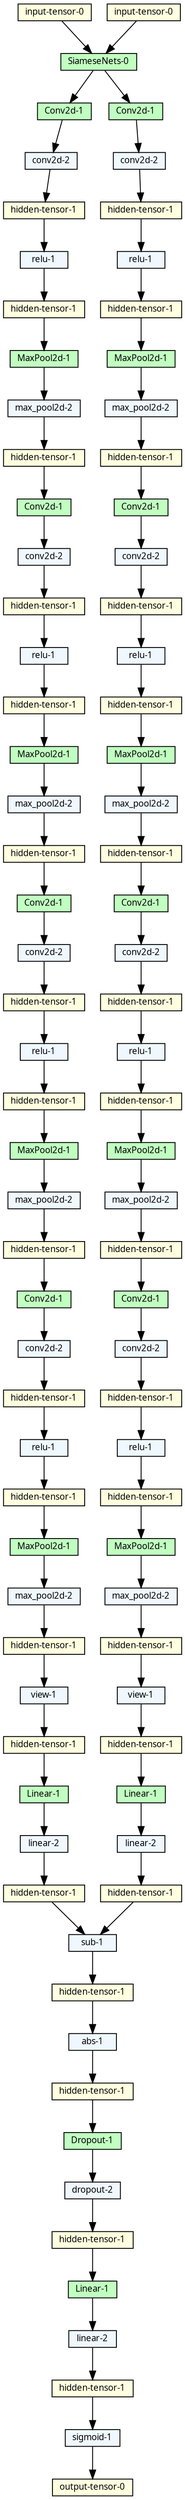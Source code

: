 strict digraph SiameseNets {
	graph [ordering=in size="53.699999999999996,53.699999999999996"]
	node [align=left fontname="Linux libertine" fontsize=10 height=0.2 ranksep=0.1 shape=record style=filled]
	edge [fontsize=10]
	0 [label="input-tensor-0" fillcolor=lightyellow]
	1 [label="input-tensor-0" fillcolor=lightyellow]
	2 [label="SiameseNets-0" fillcolor=darkseagreen1]
	3 [label="Conv2d-1" fillcolor=darkseagreen1]
	4 [label="conv2d-2" fillcolor=aliceblue]
	5 [label="hidden-tensor-1" fillcolor=lightyellow]
	6 [label="relu-1" fillcolor=aliceblue]
	7 [label="hidden-tensor-1" fillcolor=lightyellow]
	8 [label="MaxPool2d-1" fillcolor=darkseagreen1]
	9 [label="max_pool2d-2" fillcolor=aliceblue]
	10 [label="hidden-tensor-1" fillcolor=lightyellow]
	11 [label="Conv2d-1" fillcolor=darkseagreen1]
	12 [label="conv2d-2" fillcolor=aliceblue]
	13 [label="hidden-tensor-1" fillcolor=lightyellow]
	14 [label="relu-1" fillcolor=aliceblue]
	15 [label="hidden-tensor-1" fillcolor=lightyellow]
	16 [label="MaxPool2d-1" fillcolor=darkseagreen1]
	17 [label="max_pool2d-2" fillcolor=aliceblue]
	18 [label="hidden-tensor-1" fillcolor=lightyellow]
	19 [label="Conv2d-1" fillcolor=darkseagreen1]
	20 [label="conv2d-2" fillcolor=aliceblue]
	21 [label="hidden-tensor-1" fillcolor=lightyellow]
	22 [label="relu-1" fillcolor=aliceblue]
	23 [label="hidden-tensor-1" fillcolor=lightyellow]
	24 [label="MaxPool2d-1" fillcolor=darkseagreen1]
	25 [label="max_pool2d-2" fillcolor=aliceblue]
	26 [label="hidden-tensor-1" fillcolor=lightyellow]
	27 [label="Conv2d-1" fillcolor=darkseagreen1]
	28 [label="conv2d-2" fillcolor=aliceblue]
	29 [label="hidden-tensor-1" fillcolor=lightyellow]
	30 [label="relu-1" fillcolor=aliceblue]
	31 [label="hidden-tensor-1" fillcolor=lightyellow]
	32 [label="MaxPool2d-1" fillcolor=darkseagreen1]
	33 [label="max_pool2d-2" fillcolor=aliceblue]
	34 [label="hidden-tensor-1" fillcolor=lightyellow]
	35 [label="view-1" fillcolor=aliceblue]
	36 [label="hidden-tensor-1" fillcolor=lightyellow]
	37 [label="Linear-1" fillcolor=darkseagreen1]
	38 [label="linear-2" fillcolor=aliceblue]
	39 [label="hidden-tensor-1" fillcolor=lightyellow]
	40 [label="sub-1" fillcolor=aliceblue]
	41 [label="hidden-tensor-1" fillcolor=lightyellow]
	42 [label="abs-1" fillcolor=aliceblue]
	43 [label="hidden-tensor-1" fillcolor=lightyellow]
	44 [label="Dropout-1" fillcolor=darkseagreen1]
	45 [label="dropout-2" fillcolor=aliceblue]
	46 [label="hidden-tensor-1" fillcolor=lightyellow]
	47 [label="Linear-1" fillcolor=darkseagreen1]
	48 [label="linear-2" fillcolor=aliceblue]
	49 [label="hidden-tensor-1" fillcolor=lightyellow]
	50 [label="sigmoid-1" fillcolor=aliceblue]
	51 [label="output-tensor-0" fillcolor=lightyellow]
	2 [label="SiameseNets-0" fillcolor=darkseagreen1]
	52 [label="Conv2d-1" fillcolor=darkseagreen1]
	53 [label="conv2d-2" fillcolor=aliceblue]
	54 [label="hidden-tensor-1" fillcolor=lightyellow]
	55 [label="relu-1" fillcolor=aliceblue]
	56 [label="hidden-tensor-1" fillcolor=lightyellow]
	57 [label="MaxPool2d-1" fillcolor=darkseagreen1]
	58 [label="max_pool2d-2" fillcolor=aliceblue]
	59 [label="hidden-tensor-1" fillcolor=lightyellow]
	60 [label="Conv2d-1" fillcolor=darkseagreen1]
	61 [label="conv2d-2" fillcolor=aliceblue]
	62 [label="hidden-tensor-1" fillcolor=lightyellow]
	63 [label="relu-1" fillcolor=aliceblue]
	64 [label="hidden-tensor-1" fillcolor=lightyellow]
	65 [label="MaxPool2d-1" fillcolor=darkseagreen1]
	66 [label="max_pool2d-2" fillcolor=aliceblue]
	67 [label="hidden-tensor-1" fillcolor=lightyellow]
	68 [label="Conv2d-1" fillcolor=darkseagreen1]
	69 [label="conv2d-2" fillcolor=aliceblue]
	70 [label="hidden-tensor-1" fillcolor=lightyellow]
	71 [label="relu-1" fillcolor=aliceblue]
	72 [label="hidden-tensor-1" fillcolor=lightyellow]
	73 [label="MaxPool2d-1" fillcolor=darkseagreen1]
	74 [label="max_pool2d-2" fillcolor=aliceblue]
	75 [label="hidden-tensor-1" fillcolor=lightyellow]
	76 [label="Conv2d-1" fillcolor=darkseagreen1]
	77 [label="conv2d-2" fillcolor=aliceblue]
	78 [label="hidden-tensor-1" fillcolor=lightyellow]
	79 [label="relu-1" fillcolor=aliceblue]
	80 [label="hidden-tensor-1" fillcolor=lightyellow]
	81 [label="MaxPool2d-1" fillcolor=darkseagreen1]
	82 [label="max_pool2d-2" fillcolor=aliceblue]
	83 [label="hidden-tensor-1" fillcolor=lightyellow]
	84 [label="view-1" fillcolor=aliceblue]
	85 [label="hidden-tensor-1" fillcolor=lightyellow]
	86 [label="Linear-1" fillcolor=darkseagreen1]
	87 [label="linear-2" fillcolor=aliceblue]
	88 [label="hidden-tensor-1" fillcolor=lightyellow]
	0 -> 2
	1 -> 2
	2 -> 3
	3 -> 4
	4 -> 5
	5 -> 6
	6 -> 7
	7 -> 8
	8 -> 9
	9 -> 10
	10 -> 11
	11 -> 12
	12 -> 13
	13 -> 14
	14 -> 15
	15 -> 16
	16 -> 17
	17 -> 18
	18 -> 19
	19 -> 20
	20 -> 21
	21 -> 22
	22 -> 23
	23 -> 24
	24 -> 25
	25 -> 26
	26 -> 27
	27 -> 28
	28 -> 29
	29 -> 30
	30 -> 31
	31 -> 32
	32 -> 33
	33 -> 34
	34 -> 35
	35 -> 36
	36 -> 37
	37 -> 38
	38 -> 39
	39 -> 40
	40 -> 41
	41 -> 42
	42 -> 43
	43 -> 44
	44 -> 45
	45 -> 46
	46 -> 47
	47 -> 48
	48 -> 49
	49 -> 50
	50 -> 51
	2 -> 52
	52 -> 53
	53 -> 54
	54 -> 55
	55 -> 56
	56 -> 57
	57 -> 58
	58 -> 59
	59 -> 60
	60 -> 61
	61 -> 62
	62 -> 63
	63 -> 64
	64 -> 65
	65 -> 66
	66 -> 67
	67 -> 68
	68 -> 69
	69 -> 70
	70 -> 71
	71 -> 72
	72 -> 73
	73 -> 74
	74 -> 75
	75 -> 76
	76 -> 77
	77 -> 78
	78 -> 79
	79 -> 80
	80 -> 81
	81 -> 82
	82 -> 83
	83 -> 84
	84 -> 85
	85 -> 86
	86 -> 87
	87 -> 88
	88 -> 40
}
